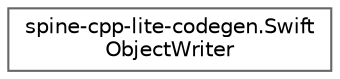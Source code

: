 digraph "类继承关系图"
{
 // LATEX_PDF_SIZE
  bgcolor="transparent";
  edge [fontname=Helvetica,fontsize=10,labelfontname=Helvetica,labelfontsize=10];
  node [fontname=Helvetica,fontsize=10,shape=box,height=0.2,width=0.4];
  rankdir="LR";
  Node0 [id="Node000000",label="spine-cpp-lite-codegen.Swift\lObjectWriter",height=0.2,width=0.4,color="grey40", fillcolor="white", style="filled",URL="$classspine-cpp-lite-codegen_1_1_swift_object_writer.html",tooltip=" "];
}

